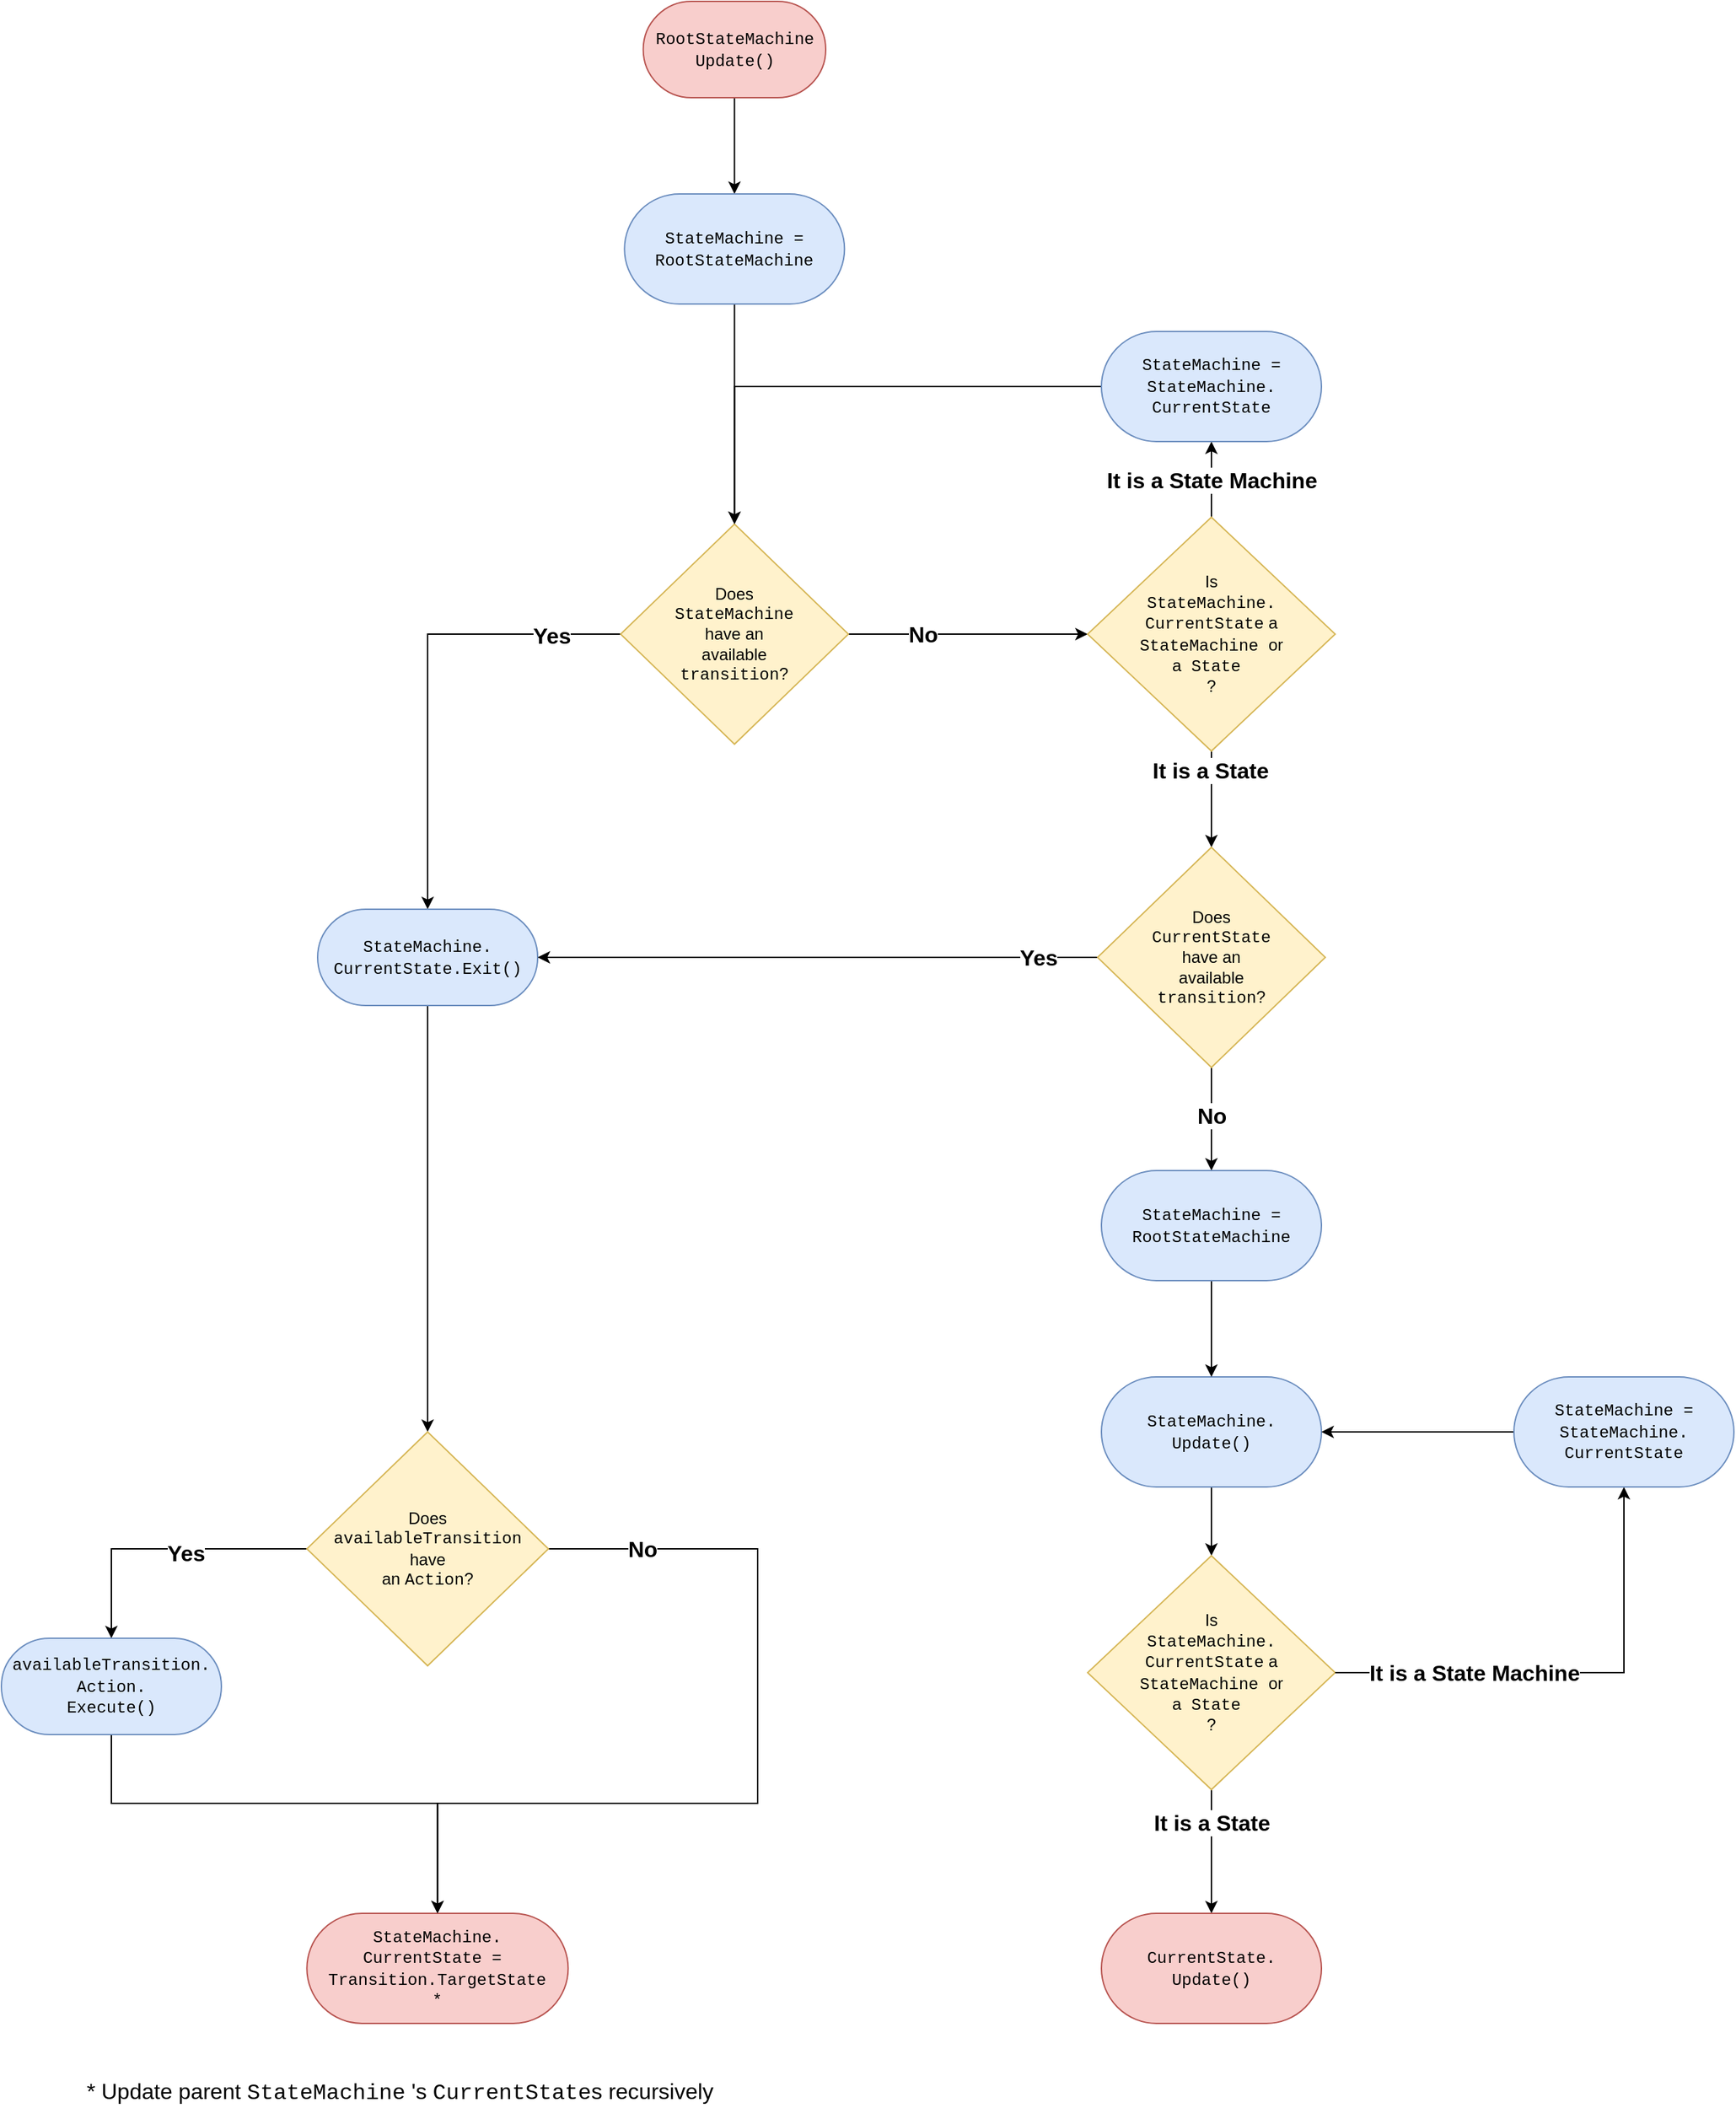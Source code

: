 <mxfile version="12.6.5" type="device"><diagram id="MnHMhrxtSCwRXAX_Fo0j" name="Page-1"><mxGraphModel dx="2290" dy="2015" grid="1" gridSize="10" guides="1" tooltips="1" connect="1" arrows="1" fold="1" page="1" pageScale="1" pageWidth="827" pageHeight="1169" math="0" shadow="0"><root><mxCell id="0"/><mxCell id="1" parent="0"/><mxCell id="mKBgGoW0bMn-Wvzm8seV-2" style="edgeStyle=orthogonalEdgeStyle;rounded=0;orthogonalLoop=1;jettySize=auto;html=1;exitX=0.5;exitY=1;exitDx=0;exitDy=0;entryX=0.5;entryY=0;entryDx=0;entryDy=0;" parent="1" source="mKBgGoW0bMn-Wvzm8seV-4" target="tE5jI1bHnp3ULUaCyo-7-28" edge="1"><mxGeometry relative="1" as="geometry"><mxPoint x="409.99" y="150" as="targetPoint"/><mxPoint x="409.99" y="90" as="sourcePoint"/></mxGeometry></mxCell><mxCell id="mKBgGoW0bMn-Wvzm8seV-4" value="&lt;font face=&quot;Courier New&quot;&gt;RootStateMachine&lt;br&gt;Update()&lt;/font&gt;" style="rounded=1;whiteSpace=wrap;html=1;fillColor=#f8cecc;arcSize=50;strokeColor=#b85450;" parent="1" vertex="1"><mxGeometry x="346.8" y="-150" width="132.71" height="70" as="geometry"/></mxCell><mxCell id="mKBgGoW0bMn-Wvzm8seV-6" style="edgeStyle=orthogonalEdgeStyle;rounded=0;orthogonalLoop=1;jettySize=auto;html=1;entryX=0.5;entryY=0;entryDx=0;entryDy=0;fontSize=16;" parent="1" source="mKBgGoW0bMn-Wvzm8seV-5" target="mKBgGoW0bMn-Wvzm8seV-7" edge="1"><mxGeometry relative="1" as="geometry"><mxPoint x="200" y="360" as="targetPoint"/></mxGeometry></mxCell><mxCell id="mKBgGoW0bMn-Wvzm8seV-8" value="Yes" style="text;html=1;align=center;verticalAlign=middle;resizable=0;points=[];labelBackgroundColor=#ffffff;fontSize=16;fontStyle=1" parent="mKBgGoW0bMn-Wvzm8seV-6" vertex="1" connectable="0"><mxGeometry x="-0.166" y="2" relative="1" as="geometry"><mxPoint x="88" y="-1.32" as="offset"/></mxGeometry></mxCell><mxCell id="tE5jI1bHnp3ULUaCyo-7-9" style="edgeStyle=orthogonalEdgeStyle;rounded=0;orthogonalLoop=1;jettySize=auto;html=1;entryX=0;entryY=0.5;entryDx=0;entryDy=0;" edge="1" parent="1" source="mKBgGoW0bMn-Wvzm8seV-5" target="tE5jI1bHnp3ULUaCyo-7-12"><mxGeometry relative="1" as="geometry"><mxPoint x="650" y="305" as="targetPoint"/></mxGeometry></mxCell><mxCell id="tE5jI1bHnp3ULUaCyo-7-10" value="No" style="text;html=1;align=center;verticalAlign=middle;resizable=0;points=[];labelBackgroundColor=#ffffff;fontSize=16;fontStyle=1" vertex="1" connectable="0" parent="tE5jI1bHnp3ULUaCyo-7-9"><mxGeometry x="-0.668" relative="1" as="geometry"><mxPoint x="24.85" as="offset"/></mxGeometry></mxCell><mxCell id="mKBgGoW0bMn-Wvzm8seV-5" value="Does &lt;br&gt;&lt;font face=&quot;Courier New&quot;&gt;StateMachine&lt;/font&gt; &lt;br&gt;have an &lt;br&gt;available &lt;br&gt;&lt;font face=&quot;Courier New&quot;&gt;transition&lt;/font&gt;?" style="rhombus;whiteSpace=wrap;html=1;fillColor=#fff2cc;strokeColor=#d6b656;" parent="1" vertex="1"><mxGeometry x="330.35" y="230" width="165.63" height="160" as="geometry"/></mxCell><mxCell id="tE5jI1bHnp3ULUaCyo-7-1" style="edgeStyle=orthogonalEdgeStyle;rounded=0;orthogonalLoop=1;jettySize=auto;html=1;entryX=0.5;entryY=0;entryDx=0;entryDy=0;exitX=0.5;exitY=1;exitDx=0;exitDy=0;" edge="1" parent="1" source="tE5jI1bHnp3ULUaCyo-7-4" target="mKBgGoW0bMn-Wvzm8seV-9"><mxGeometry relative="1" as="geometry"><mxPoint x="100" y="1010" as="sourcePoint"/><Array as="points"><mxPoint x="-40" y="1160"/><mxPoint x="197" y="1160"/></Array></mxGeometry></mxCell><mxCell id="tE5jI1bHnp3ULUaCyo-7-3" style="edgeStyle=orthogonalEdgeStyle;rounded=0;orthogonalLoop=1;jettySize=auto;html=1;entryX=0.5;entryY=0;entryDx=0;entryDy=0;" edge="1" parent="1" source="mKBgGoW0bMn-Wvzm8seV-7" target="tE5jI1bHnp3ULUaCyo-7-2"><mxGeometry relative="1" as="geometry"/></mxCell><mxCell id="mKBgGoW0bMn-Wvzm8seV-7" value="&lt;font face=&quot;Courier New&quot;&gt;StateMachine.&lt;br&gt;CurrentState.Exit()&lt;/font&gt;" style="rounded=1;whiteSpace=wrap;html=1;fillColor=#dae8fc;arcSize=50;strokeColor=#6c8ebf;" parent="1" vertex="1"><mxGeometry x="110.01" y="510" width="160" height="70" as="geometry"/></mxCell><mxCell id="mKBgGoW0bMn-Wvzm8seV-9" value="&lt;font face=&quot;Courier New&quot;&gt;StateMachine.&lt;br&gt;CurrentState =&amp;nbsp;&lt;br&gt;Transition.TargetState&lt;br&gt;*&lt;br&gt;&lt;/font&gt;" style="rounded=1;whiteSpace=wrap;html=1;fillColor=#f8cecc;arcSize=50;strokeColor=#b85450;" parent="1" vertex="1"><mxGeometry x="102.19" y="1240" width="190" height="80" as="geometry"/></mxCell><mxCell id="tE5jI1bHnp3ULUaCyo-7-5" style="edgeStyle=orthogonalEdgeStyle;rounded=0;orthogonalLoop=1;jettySize=auto;html=1;entryX=0.5;entryY=0;entryDx=0;entryDy=0;" edge="1" parent="1" source="tE5jI1bHnp3ULUaCyo-7-2" target="tE5jI1bHnp3ULUaCyo-7-4"><mxGeometry relative="1" as="geometry"/></mxCell><mxCell id="tE5jI1bHnp3ULUaCyo-7-6" value="Yes" style="text;html=1;align=center;verticalAlign=middle;resizable=0;points=[];labelBackgroundColor=#ffffff;fontSize=16;fontStyle=1" vertex="1" connectable="0" parent="tE5jI1bHnp3ULUaCyo-7-5"><mxGeometry x="-0.149" y="3" relative="1" as="geometry"><mxPoint as="offset"/></mxGeometry></mxCell><mxCell id="tE5jI1bHnp3ULUaCyo-7-7" value="No" style="edgeStyle=orthogonalEdgeStyle;rounded=0;orthogonalLoop=1;jettySize=auto;html=1;entryX=0.5;entryY=0;entryDx=0;entryDy=0;fontSize=16;fontStyle=1" edge="1" parent="1" source="tE5jI1bHnp3ULUaCyo-7-2" target="mKBgGoW0bMn-Wvzm8seV-9"><mxGeometry x="-0.789" relative="1" as="geometry"><mxPoint x="165" y="1240" as="targetPoint"/><Array as="points"><mxPoint x="430" y="975"/><mxPoint x="430" y="1160"/><mxPoint x="197" y="1160"/></Array><mxPoint as="offset"/></mxGeometry></mxCell><mxCell id="tE5jI1bHnp3ULUaCyo-7-2" value="Does &lt;br&gt;&lt;font face=&quot;Courier New&quot;&gt;availableTransition&lt;/font&gt; &lt;br&gt;have&lt;br&gt;an &lt;font face=&quot;Courier New&quot;&gt;Action&lt;/font&gt;?" style="rhombus;whiteSpace=wrap;html=1;fillColor=#fff2cc;strokeColor=#d6b656;" vertex="1" parent="1"><mxGeometry x="102.19" y="890" width="175.63" height="170" as="geometry"/></mxCell><mxCell id="tE5jI1bHnp3ULUaCyo-7-4" value="&lt;font face=&quot;Courier New&quot;&gt;availableTransition.&lt;br&gt;Action.&lt;br&gt;Execute()&lt;/font&gt;" style="rounded=1;whiteSpace=wrap;html=1;fillColor=#dae8fc;arcSize=50;strokeColor=#6c8ebf;" vertex="1" parent="1"><mxGeometry x="-120" y="1040" width="160" height="70" as="geometry"/></mxCell><mxCell id="tE5jI1bHnp3ULUaCyo-7-46" style="edgeStyle=orthogonalEdgeStyle;rounded=0;orthogonalLoop=1;jettySize=auto;html=1;entryX=0.5;entryY=0;entryDx=0;entryDy=0;" edge="1" parent="1" source="tE5jI1bHnp3ULUaCyo-7-8" target="tE5jI1bHnp3ULUaCyo-7-48"><mxGeometry relative="1" as="geometry"><mxPoint x="760" y="960" as="targetPoint"/></mxGeometry></mxCell><mxCell id="tE5jI1bHnp3ULUaCyo-7-8" value="&lt;font face=&quot;Courier New&quot;&gt;StateMachine.&lt;br&gt;Update()&lt;/font&gt;" style="rounded=1;whiteSpace=wrap;html=1;fillColor=#dae8fc;arcSize=50;strokeColor=#6c8ebf;" vertex="1" parent="1"><mxGeometry x="680" y="850" width="160" height="80" as="geometry"/></mxCell><mxCell id="tE5jI1bHnp3ULUaCyo-7-31" value="It is a State Machine" style="edgeStyle=orthogonalEdgeStyle;rounded=0;orthogonalLoop=1;jettySize=auto;html=1;entryX=0.5;entryY=1;entryDx=0;entryDy=0;fontSize=16;fontStyle=1" edge="1" parent="1" source="tE5jI1bHnp3ULUaCyo-7-12" target="tE5jI1bHnp3ULUaCyo-7-30"><mxGeometry relative="1" as="geometry"/></mxCell><mxCell id="tE5jI1bHnp3ULUaCyo-7-33" style="edgeStyle=orthogonalEdgeStyle;rounded=0;orthogonalLoop=1;jettySize=auto;html=1;entryX=0.5;entryY=0;entryDx=0;entryDy=0;exitX=0.5;exitY=1;exitDx=0;exitDy=0;" edge="1" parent="1" source="tE5jI1bHnp3ULUaCyo-7-12" target="tE5jI1bHnp3ULUaCyo-7-34"><mxGeometry relative="1" as="geometry"><mxPoint x="990" y="310" as="targetPoint"/></mxGeometry></mxCell><mxCell id="tE5jI1bHnp3ULUaCyo-7-35" value="It is a State" style="text;html=1;align=center;verticalAlign=middle;resizable=0;points=[];labelBackgroundColor=#ffffff;fontSize=16;fontStyle=1" vertex="1" connectable="0" parent="tE5jI1bHnp3ULUaCyo-7-33"><mxGeometry x="-0.602" y="-1" relative="1" as="geometry"><mxPoint as="offset"/></mxGeometry></mxCell><mxCell id="tE5jI1bHnp3ULUaCyo-7-12" value="Is&lt;br&gt;&lt;font face=&quot;Courier New&quot;&gt;StateMachine.&lt;br&gt;CurrentState&lt;/font&gt;&amp;nbsp;a &lt;br&gt;&lt;font face=&quot;Courier New&quot;&gt;StateMachine &lt;/font&gt;or&lt;br&gt;a&lt;font face=&quot;Courier New&quot;&gt; State&amp;nbsp;&lt;/font&gt;&lt;br&gt;?" style="rhombus;whiteSpace=wrap;html=1;fillColor=#fff2cc;strokeColor=#d6b656;" vertex="1" parent="1"><mxGeometry x="670" y="225" width="180" height="170" as="geometry"/></mxCell><mxCell id="tE5jI1bHnp3ULUaCyo-7-29" style="edgeStyle=orthogonalEdgeStyle;rounded=0;orthogonalLoop=1;jettySize=auto;html=1;entryX=0.5;entryY=0;entryDx=0;entryDy=0;" edge="1" parent="1" source="tE5jI1bHnp3ULUaCyo-7-28" target="mKBgGoW0bMn-Wvzm8seV-5"><mxGeometry relative="1" as="geometry"/></mxCell><mxCell id="tE5jI1bHnp3ULUaCyo-7-28" value="&lt;font face=&quot;Courier New&quot;&gt;StateMachine =&lt;br&gt;RootStateMachine&lt;br&gt;&lt;/font&gt;" style="rounded=1;whiteSpace=wrap;html=1;fillColor=#dae8fc;arcSize=50;strokeColor=#6c8ebf;" vertex="1" parent="1"><mxGeometry x="333.16" y="-10" width="160" height="80" as="geometry"/></mxCell><mxCell id="tE5jI1bHnp3ULUaCyo-7-32" style="edgeStyle=orthogonalEdgeStyle;rounded=0;orthogonalLoop=1;jettySize=auto;html=1;entryX=0.5;entryY=0;entryDx=0;entryDy=0;exitX=0;exitY=0.5;exitDx=0;exitDy=0;" edge="1" parent="1" source="tE5jI1bHnp3ULUaCyo-7-30" target="mKBgGoW0bMn-Wvzm8seV-5"><mxGeometry relative="1" as="geometry"><Array as="points"><mxPoint x="413" y="130"/></Array></mxGeometry></mxCell><mxCell id="tE5jI1bHnp3ULUaCyo-7-30" value="&lt;font face=&quot;Courier New&quot;&gt;StateMachine =&lt;br&gt;StateMachine.&lt;br&gt;CurrentState&lt;br&gt;&lt;/font&gt;" style="rounded=1;whiteSpace=wrap;html=1;fillColor=#dae8fc;arcSize=50;strokeColor=#6c8ebf;" vertex="1" parent="1"><mxGeometry x="680" y="90" width="160" height="80" as="geometry"/></mxCell><mxCell id="tE5jI1bHnp3ULUaCyo-7-36" style="edgeStyle=orthogonalEdgeStyle;rounded=0;orthogonalLoop=1;jettySize=auto;html=1;entryX=1;entryY=0.5;entryDx=0;entryDy=0;exitX=0;exitY=0.5;exitDx=0;exitDy=0;" edge="1" parent="1" source="tE5jI1bHnp3ULUaCyo-7-34" target="mKBgGoW0bMn-Wvzm8seV-7"><mxGeometry relative="1" as="geometry"><Array as="points"><mxPoint x="700" y="545"/></Array></mxGeometry></mxCell><mxCell id="tE5jI1bHnp3ULUaCyo-7-37" value="Yes" style="text;html=1;align=center;verticalAlign=middle;resizable=0;points=[];labelBackgroundColor=#ffffff;fontSize=16;fontStyle=1" vertex="1" connectable="0" parent="tE5jI1bHnp3ULUaCyo-7-36"><mxGeometry x="-0.951" relative="1" as="geometry"><mxPoint x="-54.69" as="offset"/></mxGeometry></mxCell><mxCell id="tE5jI1bHnp3ULUaCyo-7-40" style="edgeStyle=orthogonalEdgeStyle;rounded=0;orthogonalLoop=1;jettySize=auto;html=1;entryX=0.5;entryY=0;entryDx=0;entryDy=0;" edge="1" parent="1" source="tE5jI1bHnp3ULUaCyo-7-34" target="tE5jI1bHnp3ULUaCyo-7-43"><mxGeometry relative="1" as="geometry"/></mxCell><mxCell id="tE5jI1bHnp3ULUaCyo-7-41" value="No" style="text;html=1;align=center;verticalAlign=middle;resizable=0;points=[];labelBackgroundColor=#ffffff;fontSize=16;fontStyle=1" vertex="1" connectable="0" parent="tE5jI1bHnp3ULUaCyo-7-40"><mxGeometry x="-0.677" y="3" relative="1" as="geometry"><mxPoint x="-3" y="22.5" as="offset"/></mxGeometry></mxCell><mxCell id="tE5jI1bHnp3ULUaCyo-7-34" value="Does &lt;br&gt;&lt;font face=&quot;Courier New&quot;&gt;CurrentState&lt;/font&gt; &lt;br&gt;have an &lt;br&gt;available &lt;br&gt;&lt;font face=&quot;Courier New&quot;&gt;transition&lt;/font&gt;?" style="rhombus;whiteSpace=wrap;html=1;fillColor=#fff2cc;strokeColor=#d6b656;" vertex="1" parent="1"><mxGeometry x="677.19" y="465" width="165.63" height="160" as="geometry"/></mxCell><mxCell id="tE5jI1bHnp3ULUaCyo-7-44" style="edgeStyle=orthogonalEdgeStyle;rounded=0;orthogonalLoop=1;jettySize=auto;html=1;entryX=0.5;entryY=0;entryDx=0;entryDy=0;" edge="1" parent="1" source="tE5jI1bHnp3ULUaCyo-7-43" target="tE5jI1bHnp3ULUaCyo-7-8"><mxGeometry relative="1" as="geometry"/></mxCell><mxCell id="tE5jI1bHnp3ULUaCyo-7-43" value="&lt;font face=&quot;Courier New&quot;&gt;StateMachine =&lt;br&gt;RootStateMachine&lt;br&gt;&lt;/font&gt;" style="rounded=1;whiteSpace=wrap;html=1;fillColor=#dae8fc;arcSize=50;strokeColor=#6c8ebf;" vertex="1" parent="1"><mxGeometry x="680" y="700" width="160" height="80" as="geometry"/></mxCell><mxCell id="tE5jI1bHnp3ULUaCyo-7-52" style="edgeStyle=orthogonalEdgeStyle;rounded=0;orthogonalLoop=1;jettySize=auto;html=1;entryX=0.5;entryY=0;entryDx=0;entryDy=0;" edge="1" parent="1" source="tE5jI1bHnp3ULUaCyo-7-48" target="tE5jI1bHnp3ULUaCyo-7-53"><mxGeometry relative="1" as="geometry"><mxPoint x="760" y="1220" as="targetPoint"/></mxGeometry></mxCell><mxCell id="tE5jI1bHnp3ULUaCyo-7-54" value="It is a State" style="text;html=1;align=center;verticalAlign=middle;resizable=0;points=[];labelBackgroundColor=#ffffff;fontSize=16;fontStyle=1" vertex="1" connectable="0" parent="tE5jI1bHnp3ULUaCyo-7-52"><mxGeometry x="-0.675" relative="1" as="geometry"><mxPoint x="0.01" y="8.8" as="offset"/></mxGeometry></mxCell><mxCell id="tE5jI1bHnp3ULUaCyo-7-48" value="Is&lt;br&gt;&lt;font face=&quot;Courier New&quot;&gt;StateMachine.&lt;br&gt;CurrentState&lt;/font&gt;&amp;nbsp;a &lt;br&gt;&lt;font face=&quot;Courier New&quot;&gt;StateMachine &lt;/font&gt;or&lt;br&gt;a&lt;font face=&quot;Courier New&quot;&gt; State&amp;nbsp;&lt;/font&gt;&lt;br&gt;?" style="rhombus;whiteSpace=wrap;html=1;fillColor=#fff2cc;strokeColor=#d6b656;" vertex="1" parent="1"><mxGeometry x="670" y="980" width="180" height="170" as="geometry"/></mxCell><mxCell id="tE5jI1bHnp3ULUaCyo-7-49" value="It is a State Machine" style="edgeStyle=orthogonalEdgeStyle;rounded=0;orthogonalLoop=1;jettySize=auto;html=1;exitX=1;exitY=0.5;exitDx=0;exitDy=0;entryX=0.5;entryY=1;entryDx=0;entryDy=0;fontSize=16;fontStyle=1" edge="1" source="tE5jI1bHnp3ULUaCyo-7-48" parent="1" target="tE5jI1bHnp3ULUaCyo-7-50"><mxGeometry x="-0.418" relative="1" as="geometry"><mxPoint x="940" y="910" as="targetPoint"/><mxPoint as="offset"/></mxGeometry></mxCell><mxCell id="tE5jI1bHnp3ULUaCyo-7-51" style="edgeStyle=orthogonalEdgeStyle;rounded=0;orthogonalLoop=1;jettySize=auto;html=1;entryX=1;entryY=0.5;entryDx=0;entryDy=0;" edge="1" parent="1" source="tE5jI1bHnp3ULUaCyo-7-50" target="tE5jI1bHnp3ULUaCyo-7-8"><mxGeometry relative="1" as="geometry"/></mxCell><mxCell id="tE5jI1bHnp3ULUaCyo-7-50" value="&lt;font face=&quot;Courier New&quot;&gt;StateMachine =&lt;br&gt;StateMachine.&lt;br&gt;CurrentState&lt;br&gt;&lt;/font&gt;" style="rounded=1;whiteSpace=wrap;html=1;fillColor=#dae8fc;arcSize=50;strokeColor=#6c8ebf;" vertex="1" parent="1"><mxGeometry x="980" y="850" width="160" height="80" as="geometry"/></mxCell><mxCell id="tE5jI1bHnp3ULUaCyo-7-53" value="&lt;font face=&quot;Courier New&quot;&gt;CurrentState.&lt;br&gt;Update()&lt;/font&gt;" style="rounded=1;whiteSpace=wrap;html=1;fillColor=#f8cecc;arcSize=50;strokeColor=#b85450;" vertex="1" parent="1"><mxGeometry x="680.01" y="1240" width="160" height="80" as="geometry"/></mxCell><mxCell id="tE5jI1bHnp3ULUaCyo-7-57" value="* Update parent &lt;font face=&quot;Courier New&quot;&gt;StateMachine&lt;/font&gt; 's &lt;font face=&quot;Courier New&quot;&gt;CurrentState&lt;/font&gt;s recursively" style="text;html=1;strokeColor=none;fillColor=none;align=center;verticalAlign=middle;whiteSpace=wrap;rounded=0;fontSize=16;" vertex="1" parent="1"><mxGeometry x="-120" y="1360" width="580" height="20" as="geometry"/></mxCell></root></mxGraphModel></diagram></mxfile>